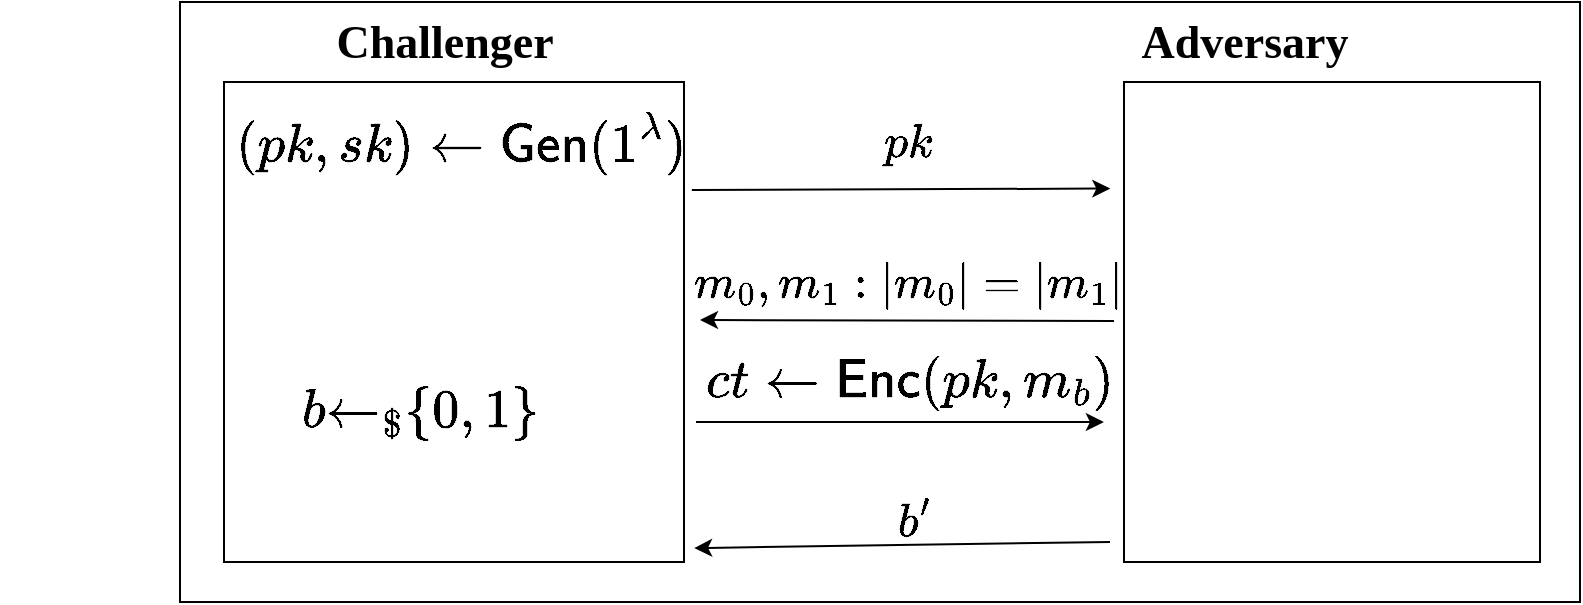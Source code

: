 <mxfile version="28.0.7">
  <diagram name="Page-1" id="wWnuWFDW1mfDBva1Ryw0">
    <mxGraphModel dx="1426" dy="832" grid="1" gridSize="10" guides="1" tooltips="1" connect="1" arrows="1" fold="1" page="1" pageScale="1" pageWidth="827" pageHeight="1169" math="1" shadow="0">
      <root>
        <mxCell id="0" />
        <mxCell id="1" parent="0" />
        <mxCell id="pfRf6pYZxzb6v7JtC61w-15" value="" style="rounded=0;whiteSpace=wrap;html=1;" vertex="1" parent="1">
          <mxGeometry x="100" y="90" width="700" height="300" as="geometry" />
        </mxCell>
        <mxCell id="pfRf6pYZxzb6v7JtC61w-1" value="" style="rounded=0;whiteSpace=wrap;html=1;" vertex="1" parent="1">
          <mxGeometry x="122" y="130" width="230" height="240" as="geometry" />
        </mxCell>
        <mxCell id="pfRf6pYZxzb6v7JtC61w-2" value="" style="rounded=0;whiteSpace=wrap;html=1;" vertex="1" parent="1">
          <mxGeometry x="572" y="130" width="208" height="240" as="geometry" />
        </mxCell>
        <mxCell id="pfRf6pYZxzb6v7JtC61w-3" value="&lt;font style=&quot;font-size: 23px;&quot;&gt;$$(pk,sk) \gets \mathsf{Gen}(1^\lambda)$$&lt;/font&gt;" style="text;html=1;align=center;verticalAlign=middle;resizable=0;points=[];autosize=1;strokeColor=none;fillColor=none;" vertex="1" parent="1">
          <mxGeometry x="10" y="140" width="460" height="40" as="geometry" />
        </mxCell>
        <mxCell id="pfRf6pYZxzb6v7JtC61w-5" value="&lt;font style=&quot;font-size: 23px;&quot; face=&quot;Times New Roman&quot;&gt;$$pk$$&lt;/font&gt;" style="text;html=1;align=center;verticalAlign=middle;resizable=0;points=[];autosize=1;strokeColor=none;fillColor=none;" vertex="1" parent="1">
          <mxGeometry x="418.5" y="140" width="90" height="40" as="geometry" />
        </mxCell>
        <mxCell id="pfRf6pYZxzb6v7JtC61w-6" value="&lt;font style=&quot;font-size: 23px;&quot; face=&quot;Times New Roman&quot;&gt;$$m_0, m_1: |m_0|=|m_1|$$&lt;/font&gt;" style="text;html=1;align=center;verticalAlign=middle;resizable=0;points=[];autosize=1;strokeColor=none;fillColor=none;" vertex="1" parent="1">
          <mxGeometry x="318.5" y="210" width="290" height="40" as="geometry" />
        </mxCell>
        <mxCell id="pfRf6pYZxzb6v7JtC61w-7" value="" style="endArrow=classic;html=1;rounded=0;" edge="1" parent="1">
          <mxGeometry width="50" height="50" relative="1" as="geometry">
            <mxPoint x="567" y="249.5" as="sourcePoint" />
            <mxPoint x="360" y="249" as="targetPoint" />
          </mxGeometry>
        </mxCell>
        <mxCell id="pfRf6pYZxzb6v7JtC61w-8" value="&lt;font style=&quot;font-size: 23px;&quot; face=&quot;Times New Roman&quot;&gt;$$b&#39;$$&lt;/font&gt;" style="text;html=1;align=center;verticalAlign=middle;resizable=0;points=[];autosize=1;strokeColor=none;fillColor=none;" vertex="1" parent="1">
          <mxGeometry x="422" y="330" width="90" height="40" as="geometry" />
        </mxCell>
        <mxCell id="pfRf6pYZxzb6v7JtC61w-9" value="" style="endArrow=classic;html=1;rounded=0;entryX=1.009;entryY=0.971;entryDx=0;entryDy=0;entryPerimeter=0;" edge="1" parent="1">
          <mxGeometry width="50" height="50" relative="1" as="geometry">
            <mxPoint x="565" y="360" as="sourcePoint" />
            <mxPoint x="357.07" y="363.04" as="targetPoint" />
          </mxGeometry>
        </mxCell>
        <mxCell id="pfRf6pYZxzb6v7JtC61w-10" value="" style="endArrow=classic;html=1;rounded=0;entryX=-0.033;entryY=0.222;entryDx=0;entryDy=0;entryPerimeter=0;exitX=0.752;exitY=1.1;exitDx=0;exitDy=0;exitPerimeter=0;" edge="1" parent="1" source="pfRf6pYZxzb6v7JtC61w-3" target="pfRf6pYZxzb6v7JtC61w-2">
          <mxGeometry width="50" height="50" relative="1" as="geometry">
            <mxPoint x="382" y="180" as="sourcePoint" />
            <mxPoint x="520" y="180" as="targetPoint" />
          </mxGeometry>
        </mxCell>
        <mxCell id="pfRf6pYZxzb6v7JtC61w-11" value="&lt;span style=&quot;font-size: 23px;&quot;&gt;$$ct \gets \mathsf{Enc}(pk,m_b)$$&lt;/span&gt;" style="text;html=1;align=center;verticalAlign=middle;resizable=0;points=[];autosize=1;strokeColor=none;fillColor=none;" vertex="1" parent="1">
          <mxGeometry x="273.5" y="260" width="380" height="40" as="geometry" />
        </mxCell>
        <mxCell id="pfRf6pYZxzb6v7JtC61w-12" value="" style="endArrow=classic;html=1;rounded=0;entryX=0.738;entryY=1;entryDx=0;entryDy=0;entryPerimeter=0;" edge="1" parent="1">
          <mxGeometry width="50" height="50" relative="1" as="geometry">
            <mxPoint x="358" y="300" as="sourcePoint" />
            <mxPoint x="561.94" y="300" as="targetPoint" />
          </mxGeometry>
        </mxCell>
        <mxCell id="pfRf6pYZxzb6v7JtC61w-13" value="&lt;font style=&quot;font-size: 23px;&quot; face=&quot;Times New Roman&quot;&gt;&lt;b&gt;Challenger&lt;/b&gt;&lt;/font&gt;" style="text;html=1;align=center;verticalAlign=middle;resizable=0;points=[];autosize=1;strokeColor=none;fillColor=none;" vertex="1" parent="1">
          <mxGeometry x="167" y="90" width="130" height="40" as="geometry" />
        </mxCell>
        <mxCell id="pfRf6pYZxzb6v7JtC61w-14" value="&lt;font style=&quot;font-size: 23px;&quot; face=&quot;Times New Roman&quot;&gt;&lt;b&gt;Adversary&lt;/b&gt;&lt;/font&gt;" style="text;html=1;align=center;verticalAlign=middle;resizable=0;points=[];autosize=1;strokeColor=none;fillColor=none;" vertex="1" parent="1">
          <mxGeometry x="567" y="90" width="130" height="40" as="geometry" />
        </mxCell>
        <mxCell id="pfRf6pYZxzb6v7JtC61w-17" value="&lt;span style=&quot;font-size: 23px;&quot;&gt;$$b{\gets}_{\$} \{0,1\}$$&lt;/span&gt;" style="text;html=1;align=center;verticalAlign=middle;whiteSpace=wrap;rounded=0;" vertex="1" parent="1">
          <mxGeometry x="190" y="280" width="60" height="30" as="geometry" />
        </mxCell>
      </root>
    </mxGraphModel>
  </diagram>
</mxfile>
